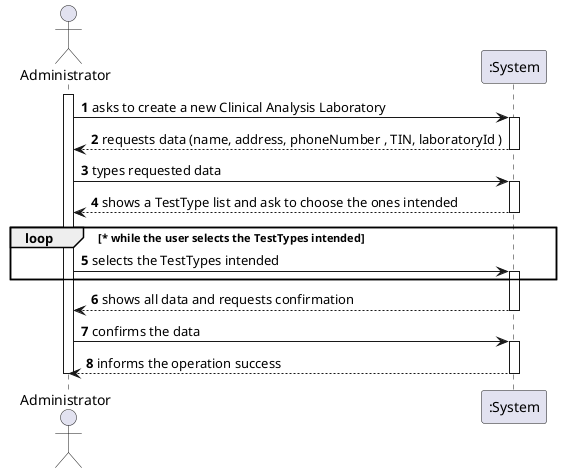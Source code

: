 @startuml
autonumber
actor "Administrator" as Adm

activate Adm
Adm -> ":System" : asks to create a new Clinical Analysis Laboratory
activate ":System"
":System" --> Adm : requests data (name, address, phoneNumber , TIN, laboratoryId )

deactivate ":System"

Adm -> ":System" : types requested data
activate ":System"
":System" --> Adm : shows a TestType list and ask to choose the ones intended
deactivate ":System"
loop * while the user selects the TestTypes intended
Adm -> ":System" : selects the TestTypes intended
activate ":System"
end
":System" --> Adm : shows all data and requests confirmation
deactivate ":System"


Adm -> ":System" : confirms the data
activate ":System"
":System" --> Adm : informs the operation success
deactivate ":System"

deactivate Adm

@enduml